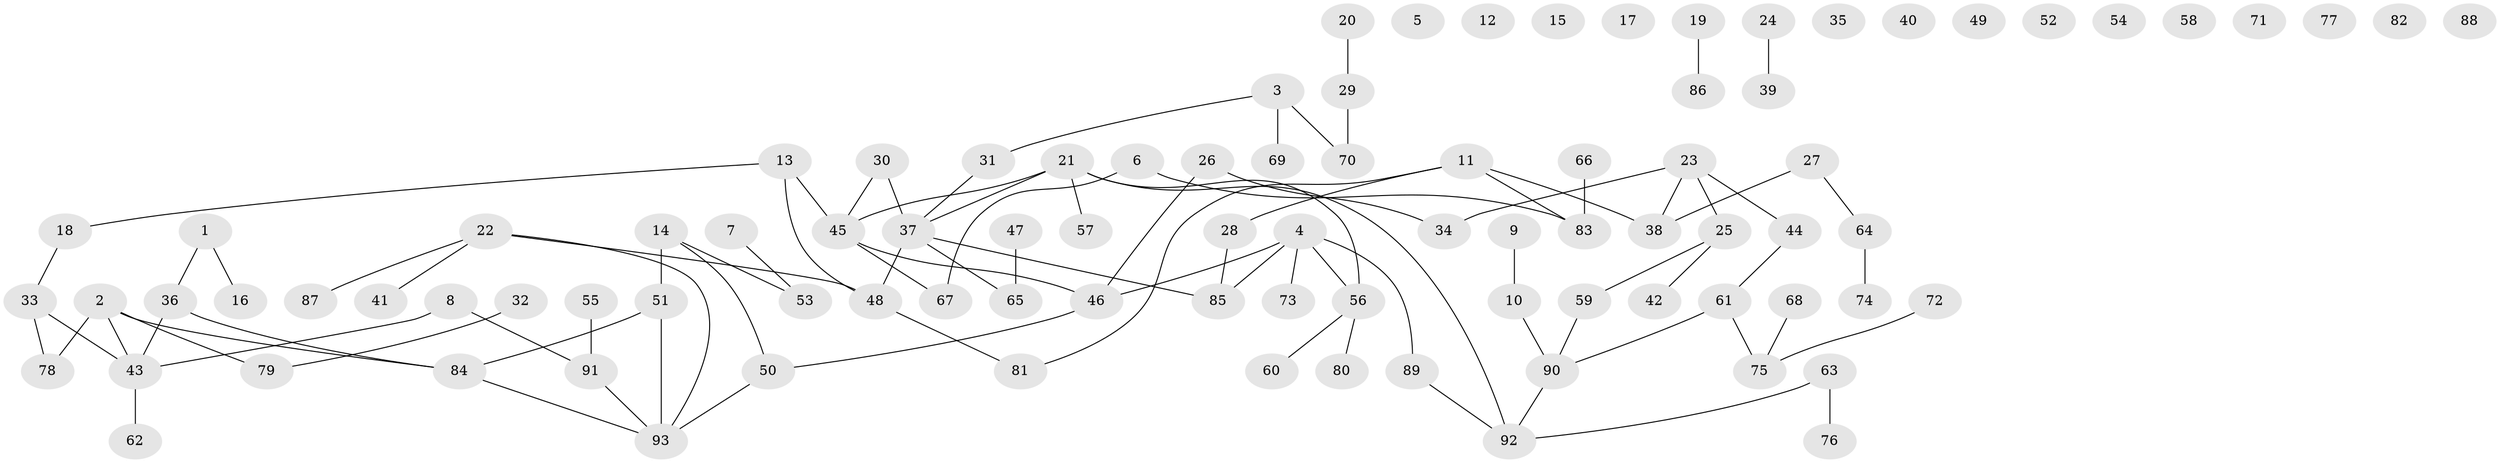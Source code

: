 // coarse degree distribution, {2: 0.275, 6: 0.05, 5: 0.1, 4: 0.075, 7: 0.025, 3: 0.15, 1: 0.325}
// Generated by graph-tools (version 1.1) at 2025/35/03/04/25 23:35:57]
// undirected, 93 vertices, 93 edges
graph export_dot {
  node [color=gray90,style=filled];
  1;
  2;
  3;
  4;
  5;
  6;
  7;
  8;
  9;
  10;
  11;
  12;
  13;
  14;
  15;
  16;
  17;
  18;
  19;
  20;
  21;
  22;
  23;
  24;
  25;
  26;
  27;
  28;
  29;
  30;
  31;
  32;
  33;
  34;
  35;
  36;
  37;
  38;
  39;
  40;
  41;
  42;
  43;
  44;
  45;
  46;
  47;
  48;
  49;
  50;
  51;
  52;
  53;
  54;
  55;
  56;
  57;
  58;
  59;
  60;
  61;
  62;
  63;
  64;
  65;
  66;
  67;
  68;
  69;
  70;
  71;
  72;
  73;
  74;
  75;
  76;
  77;
  78;
  79;
  80;
  81;
  82;
  83;
  84;
  85;
  86;
  87;
  88;
  89;
  90;
  91;
  92;
  93;
  1 -- 16;
  1 -- 36;
  2 -- 43;
  2 -- 78;
  2 -- 79;
  2 -- 84;
  3 -- 31;
  3 -- 69;
  3 -- 70;
  4 -- 46;
  4 -- 56;
  4 -- 73;
  4 -- 85;
  4 -- 89;
  6 -- 67;
  6 -- 83;
  7 -- 53;
  8 -- 43;
  8 -- 91;
  9 -- 10;
  10 -- 90;
  11 -- 28;
  11 -- 38;
  11 -- 81;
  11 -- 83;
  13 -- 18;
  13 -- 45;
  13 -- 48;
  14 -- 50;
  14 -- 51;
  14 -- 53;
  18 -- 33;
  19 -- 86;
  20 -- 29;
  21 -- 37;
  21 -- 45;
  21 -- 56;
  21 -- 57;
  21 -- 92;
  22 -- 41;
  22 -- 48;
  22 -- 87;
  22 -- 93;
  23 -- 25;
  23 -- 34;
  23 -- 38;
  23 -- 44;
  24 -- 39;
  25 -- 42;
  25 -- 59;
  26 -- 34;
  26 -- 46;
  27 -- 38;
  27 -- 64;
  28 -- 85;
  29 -- 70;
  30 -- 37;
  30 -- 45;
  31 -- 37;
  32 -- 79;
  33 -- 43;
  33 -- 78;
  36 -- 43;
  36 -- 84;
  37 -- 48;
  37 -- 65;
  37 -- 85;
  43 -- 62;
  44 -- 61;
  45 -- 46;
  45 -- 67;
  46 -- 50;
  47 -- 65;
  48 -- 81;
  50 -- 93;
  51 -- 84;
  51 -- 93;
  55 -- 91;
  56 -- 60;
  56 -- 80;
  59 -- 90;
  61 -- 75;
  61 -- 90;
  63 -- 76;
  63 -- 92;
  64 -- 74;
  66 -- 83;
  68 -- 75;
  72 -- 75;
  84 -- 93;
  89 -- 92;
  90 -- 92;
  91 -- 93;
}
